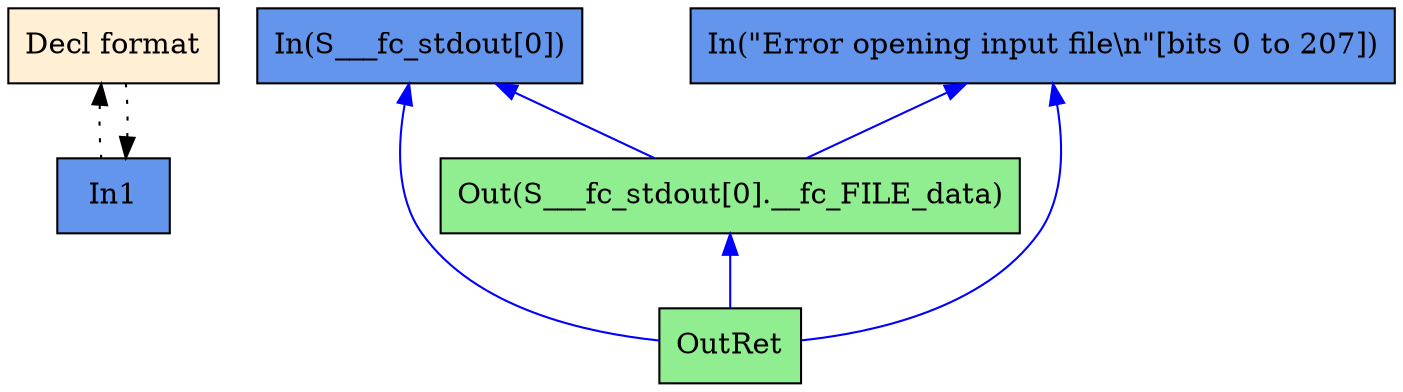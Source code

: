 digraph G {
  rankdir=TB;
  node [style="filled", ];
  102 [label="Decl format", fillcolor="#FFEFD5", shape=box, ];
  103 [label="In1", fillcolor="#6495ED", shape=box, ];
  104 [label="Out(S___fc_stdout[0].__fc_FILE_data)", fillcolor="#90EE90",
       shape=box, ];
  105 [label="OutRet", fillcolor="#90EE90", shape=box, ];
  106 [label="In(S___fc_stdout[0])", fillcolor="#6495ED", shape=box, ];
  107 [label="In(\"Error opening input file\\n\"[bits 0 to 207])",
       fillcolor="#6495ED", shape=box, ];
  
  
  edge [dir=back, ];
  103 -> 102 [color="#000000", style="dotted", ];
  102 -> 103 [color="#000000", style="dotted", ];
  106 -> 104 [color="#0000FF", ];
  107 -> 104 [color="#0000FF", ];
  104 -> 105 [color="#0000FF", ];
  106 -> 105 [color="#0000FF", ];
  107 -> 105 [color="#0000FF", ];
  
  }
